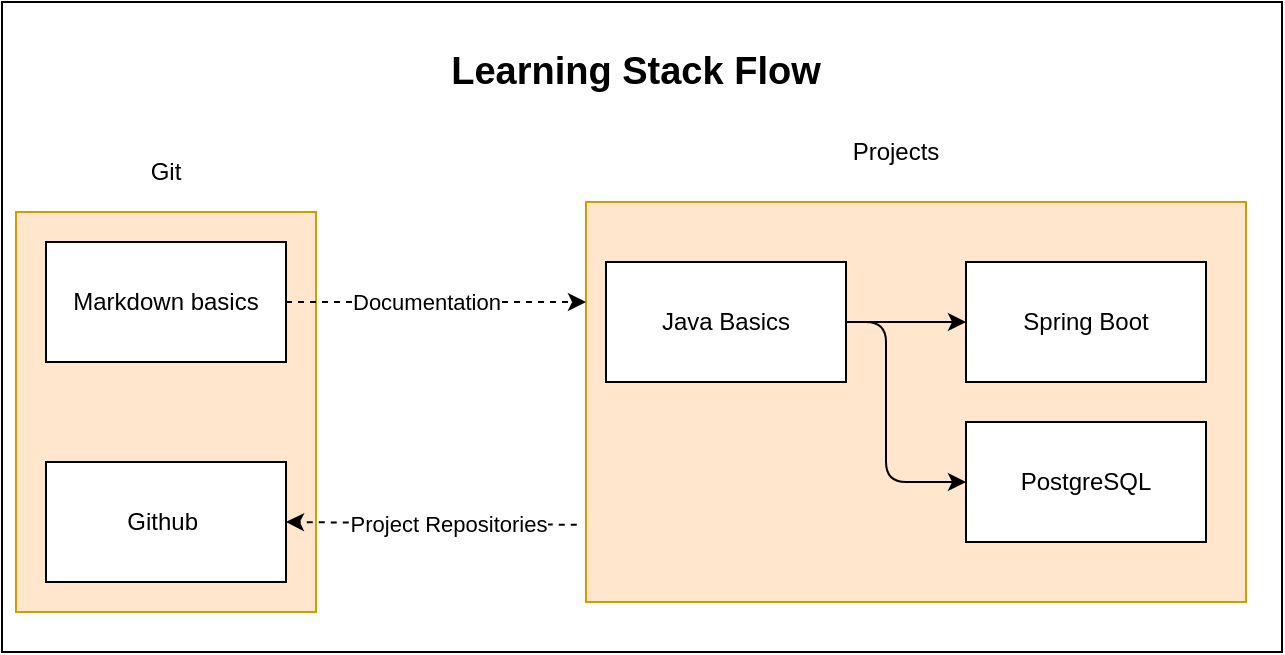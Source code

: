 <mxfile>
    <diagram id="kHrRvKZvFmxjWzaj_BZ8" name="Page-1">
        <mxGraphModel dx="696" dy="554" grid="1" gridSize="10" guides="1" tooltips="1" connect="1" arrows="1" fold="1" page="1" pageScale="1" pageWidth="850" pageHeight="1100" math="0" shadow="0">
            <root>
                <mxCell id="0"/>
                <mxCell id="1" parent="0"/>
                <mxCell id="15" value="" style="rounded=0;whiteSpace=wrap;html=1;" vertex="1" parent="1">
                    <mxGeometry x="21" y="70" width="640" height="325" as="geometry"/>
                </mxCell>
                <mxCell id="9" value="" style="rounded=0;whiteSpace=wrap;html=1;fillColor=#ffe6cc;strokeColor=#d79b00;" vertex="1" parent="1">
                    <mxGeometry x="313" y="170" width="330" height="200" as="geometry"/>
                </mxCell>
                <mxCell id="6" style="edgeStyle=none;html=1;entryX=0;entryY=0.5;entryDx=0;entryDy=0;" edge="1" parent="1" source="2" target="5">
                    <mxGeometry relative="1" as="geometry"/>
                </mxCell>
                <mxCell id="8" style="edgeStyle=none;html=1;exitX=1;exitY=0.5;exitDx=0;exitDy=0;entryX=0;entryY=0.5;entryDx=0;entryDy=0;" edge="1" parent="1" source="2" target="7">
                    <mxGeometry relative="1" as="geometry">
                        <Array as="points">
                            <mxPoint x="463" y="230"/>
                            <mxPoint x="463" y="310"/>
                        </Array>
                    </mxGeometry>
                </mxCell>
                <mxCell id="2" value="Java Basics" style="rounded=0;whiteSpace=wrap;html=1;" vertex="1" parent="1">
                    <mxGeometry x="323" y="200" width="120" height="60" as="geometry"/>
                </mxCell>
                <mxCell id="5" value="Spring Boot" style="rounded=0;whiteSpace=wrap;html=1;" vertex="1" parent="1">
                    <mxGeometry x="503" y="200" width="120" height="60" as="geometry"/>
                </mxCell>
                <mxCell id="7" value="PostgreSQL" style="rounded=0;whiteSpace=wrap;html=1;" vertex="1" parent="1">
                    <mxGeometry x="503" y="280" width="120" height="60" as="geometry"/>
                </mxCell>
                <mxCell id="17" value="" style="rounded=0;whiteSpace=wrap;html=1;fontSize=19;fillColor=#ffe6cc;strokeColor=#d79b00;" vertex="1" parent="1">
                    <mxGeometry x="28" y="175" width="150" height="200" as="geometry"/>
                </mxCell>
                <mxCell id="14" value="Projects" style="text;html=1;strokeColor=none;fillColor=none;align=center;verticalAlign=middle;whiteSpace=wrap;rounded=0;" vertex="1" parent="1">
                    <mxGeometry x="438" y="130" width="60" height="30" as="geometry"/>
                </mxCell>
                <mxCell id="16" value="&lt;font style=&quot;font-size: 19px;&quot;&gt;&lt;b&gt;Learning Stack Flow&lt;/b&gt;&lt;/font&gt;" style="text;html=1;strokeColor=none;fillColor=none;align=center;verticalAlign=middle;whiteSpace=wrap;rounded=0;" vertex="1" parent="1">
                    <mxGeometry x="238" y="90" width="200" height="30" as="geometry"/>
                </mxCell>
                <mxCell id="3" value="Markdown basics" style="rounded=0;whiteSpace=wrap;html=1;" vertex="1" parent="1">
                    <mxGeometry x="43" y="190" width="120" height="60" as="geometry"/>
                </mxCell>
                <mxCell id="4" value="Github&amp;nbsp;" style="rounded=0;whiteSpace=wrap;html=1;" vertex="1" parent="1">
                    <mxGeometry x="43" y="300" width="120" height="60" as="geometry"/>
                </mxCell>
                <mxCell id="11" style="edgeStyle=none;html=1;entryX=1;entryY=0.5;entryDx=0;entryDy=0;dashed=1;exitX=-0.014;exitY=0.807;exitDx=0;exitDy=0;exitPerimeter=0;" edge="1" parent="1" source="9" target="4">
                    <mxGeometry relative="1" as="geometry">
                        <Array as="points"/>
                    </mxGeometry>
                </mxCell>
                <mxCell id="13" value="Project Repositories" style="edgeLabel;html=1;align=center;verticalAlign=middle;resizable=0;points=[];" vertex="1" connectable="0" parent="11">
                    <mxGeometry x="0.368" relative="1" as="geometry">
                        <mxPoint x="35" as="offset"/>
                    </mxGeometry>
                </mxCell>
                <mxCell id="10" style="edgeStyle=none;html=1;entryX=0;entryY=0.25;entryDx=0;entryDy=0;dashed=1;" edge="1" parent="1" source="3" target="9">
                    <mxGeometry relative="1" as="geometry"/>
                </mxCell>
                <mxCell id="12" value="Documentation" style="edgeLabel;html=1;align=center;verticalAlign=middle;resizable=0;points=[];" vertex="1" connectable="0" parent="10">
                    <mxGeometry x="-0.344" y="-1" relative="1" as="geometry">
                        <mxPoint x="21" y="-1" as="offset"/>
                    </mxGeometry>
                </mxCell>
                <mxCell id="18" value="Git" style="text;html=1;strokeColor=none;fillColor=none;align=center;verticalAlign=middle;whiteSpace=wrap;rounded=0;" vertex="1" parent="1">
                    <mxGeometry x="73" y="140" width="60" height="30" as="geometry"/>
                </mxCell>
            </root>
        </mxGraphModel>
    </diagram>
</mxfile>